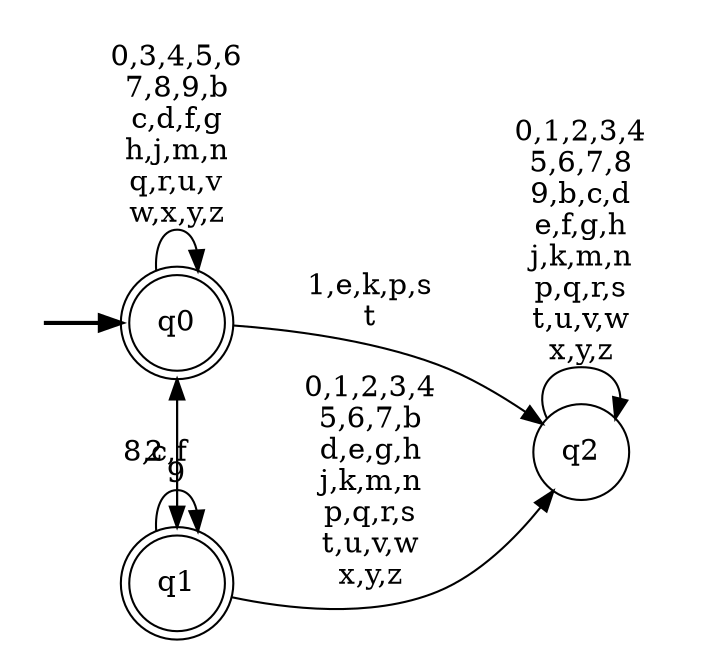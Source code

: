 digraph BlueStar {
__start0 [style = invis, shape = none, label = "", width = 0, height = 0];

rankdir=LR;
size="8,5";

s0 [style="rounded,filled", color="black", fillcolor="white" shape="doublecircle", label="q0"];
s1 [style="rounded,filled", color="black", fillcolor="white" shape="doublecircle", label="q1"];
s2 [style="filled", color="black", fillcolor="white" shape="circle", label="q2"];
subgraph cluster_main { 
	graph [pad=".75", ranksep="0.15", nodesep="0.15"];
	 style=invis; 
	__start0 -> s0 [penwidth=2];
}
s0 -> s0 [label="0,3,4,5,6\n7,8,9,b\nc,d,f,g\nh,j,m,n\nq,r,u,v\nw,x,y,z"];
s0 -> s1 [label="2"];
s0 -> s2 [label="1,e,k,p,s\nt"];
s1 -> s0 [label="8,c,f"];
s1 -> s1 [label="9"];
s1 -> s2 [label="0,1,2,3,4\n5,6,7,b\nd,e,g,h\nj,k,m,n\np,q,r,s\nt,u,v,w\nx,y,z"];
s2 -> s2 [label="0,1,2,3,4\n5,6,7,8\n9,b,c,d\ne,f,g,h\nj,k,m,n\np,q,r,s\nt,u,v,w\nx,y,z"];

}